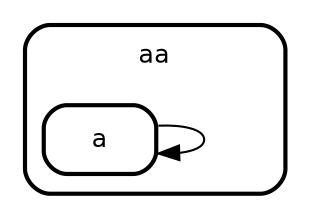 digraph "state transitions" {
  fontname="Helvetica" fontsize=12 penwidth=2.0 splines=true ordering=out compound=true overlap=scale nodesep=0.3 ranksep=0.1
  node [shape=plaintext style=filled fillcolor="#FFFFFF01" fontname=Helvetica fontsize=12 penwidth=2.0]
  edge [fontname=Helvetica fontsize=10]

    subgraph "cluster_aa" {
      class="state regular" color="black" label= <
      <table cellborder="0" border="0">
        <tr><td>aa</td></tr>
      </table>
      > style=rounded penwidth=2.0
      "aa" [shape=point style=invis margin=0 width=0 height=0 fixedsize=true]
        "a" [margin=0 class="state regular" color="black" label= <
      <table align="center" cellborder="0" border="2" style="rounded" width="48">
        <tr><td width="48" cellpadding="7">a</td></tr>
      </table>
    >]
  
    }

    "a" -> "a" [label="    \l" color="black" fontcolor="black" class="transition"]
}

